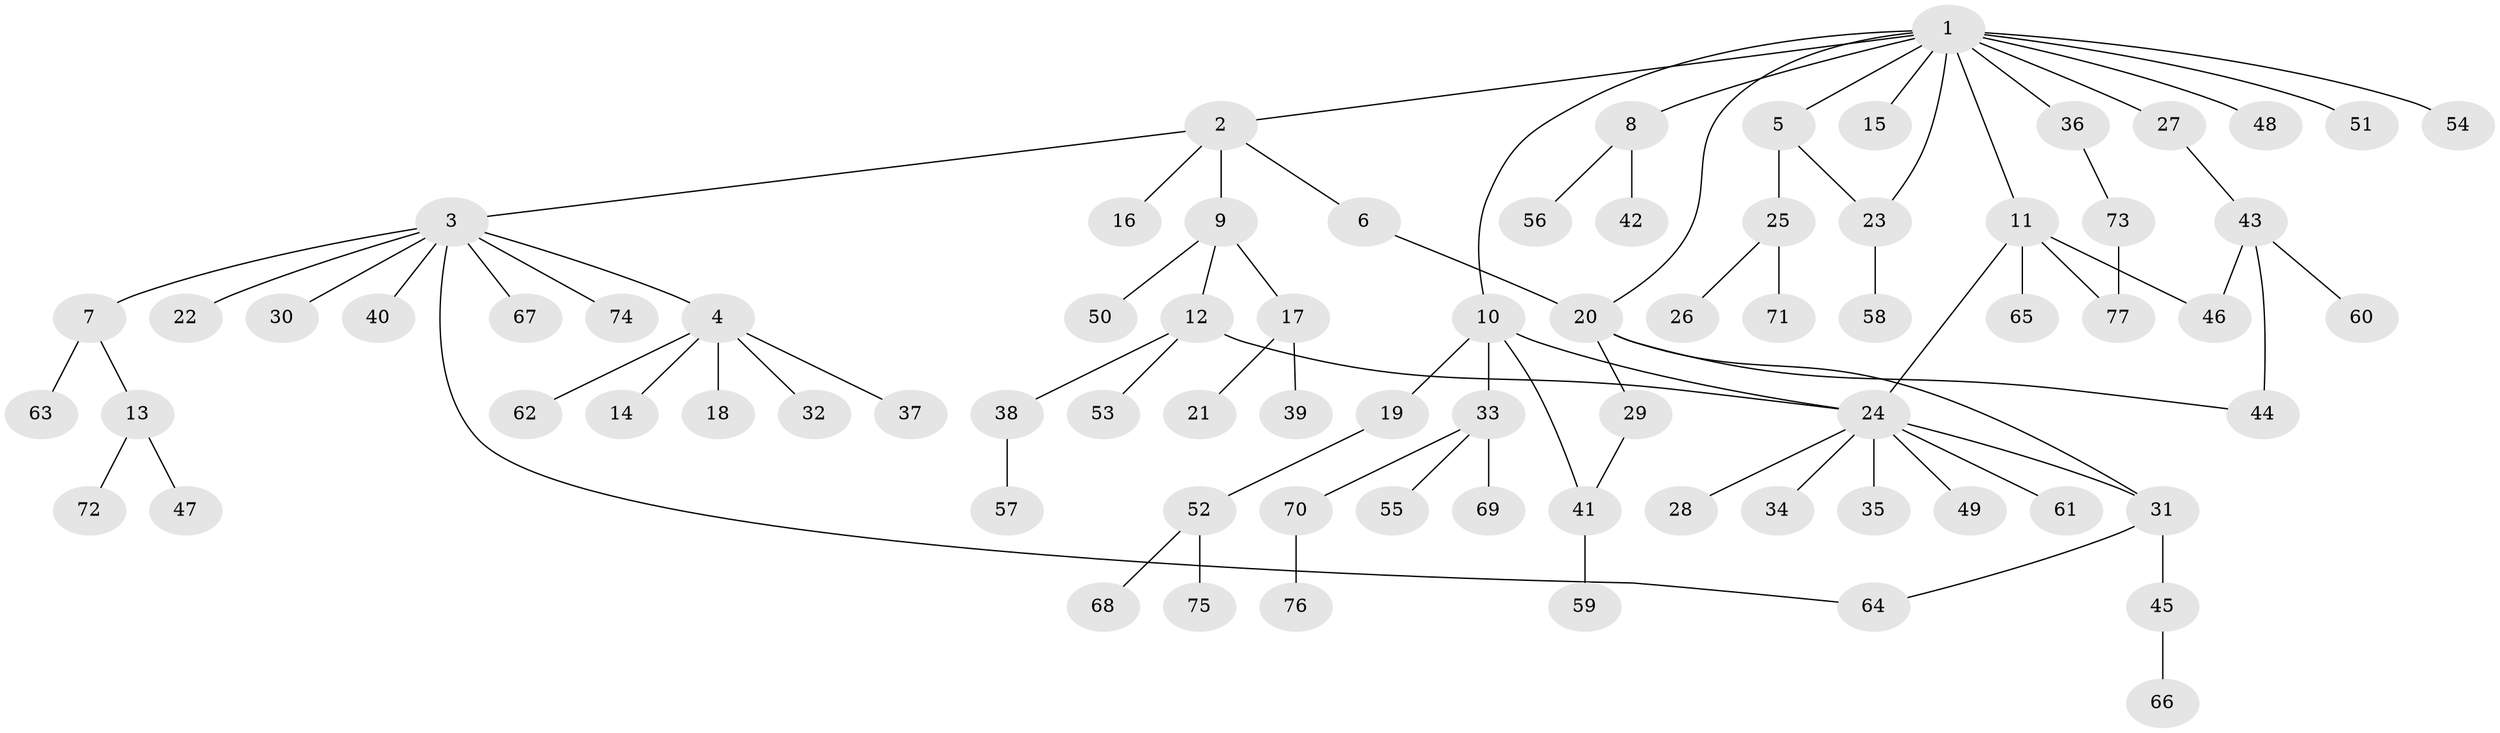 // coarse degree distribution, {14: 0.017543859649122806, 4: 0.08771929824561403, 8: 0.03508771929824561, 5: 0.03508771929824561, 3: 0.03508771929824561, 2: 0.21052631578947367, 6: 0.017543859649122806, 1: 0.5614035087719298}
// Generated by graph-tools (version 1.1) at 2025/41/03/06/25 10:41:48]
// undirected, 77 vertices, 86 edges
graph export_dot {
graph [start="1"]
  node [color=gray90,style=filled];
  1;
  2;
  3;
  4;
  5;
  6;
  7;
  8;
  9;
  10;
  11;
  12;
  13;
  14;
  15;
  16;
  17;
  18;
  19;
  20;
  21;
  22;
  23;
  24;
  25;
  26;
  27;
  28;
  29;
  30;
  31;
  32;
  33;
  34;
  35;
  36;
  37;
  38;
  39;
  40;
  41;
  42;
  43;
  44;
  45;
  46;
  47;
  48;
  49;
  50;
  51;
  52;
  53;
  54;
  55;
  56;
  57;
  58;
  59;
  60;
  61;
  62;
  63;
  64;
  65;
  66;
  67;
  68;
  69;
  70;
  71;
  72;
  73;
  74;
  75;
  76;
  77;
  1 -- 2;
  1 -- 5;
  1 -- 8;
  1 -- 10;
  1 -- 11;
  1 -- 15;
  1 -- 20;
  1 -- 23;
  1 -- 27;
  1 -- 36;
  1 -- 48;
  1 -- 51;
  1 -- 54;
  2 -- 3;
  2 -- 6;
  2 -- 9;
  2 -- 16;
  3 -- 4;
  3 -- 7;
  3 -- 22;
  3 -- 30;
  3 -- 40;
  3 -- 64;
  3 -- 67;
  3 -- 74;
  4 -- 14;
  4 -- 18;
  4 -- 32;
  4 -- 37;
  4 -- 62;
  5 -- 23;
  5 -- 25;
  6 -- 20;
  7 -- 13;
  7 -- 63;
  8 -- 42;
  8 -- 56;
  9 -- 12;
  9 -- 17;
  9 -- 50;
  10 -- 19;
  10 -- 24;
  10 -- 33;
  10 -- 41;
  11 -- 24;
  11 -- 46;
  11 -- 65;
  11 -- 77;
  12 -- 24;
  12 -- 38;
  12 -- 53;
  13 -- 47;
  13 -- 72;
  17 -- 21;
  17 -- 39;
  19 -- 52;
  20 -- 29;
  20 -- 31;
  20 -- 44;
  23 -- 58;
  24 -- 28;
  24 -- 31;
  24 -- 34;
  24 -- 35;
  24 -- 49;
  24 -- 61;
  25 -- 26;
  25 -- 71;
  27 -- 43;
  29 -- 41;
  31 -- 45;
  31 -- 64;
  33 -- 55;
  33 -- 69;
  33 -- 70;
  36 -- 73;
  38 -- 57;
  41 -- 59;
  43 -- 44;
  43 -- 46;
  43 -- 60;
  45 -- 66;
  52 -- 68;
  52 -- 75;
  70 -- 76;
  73 -- 77;
}
